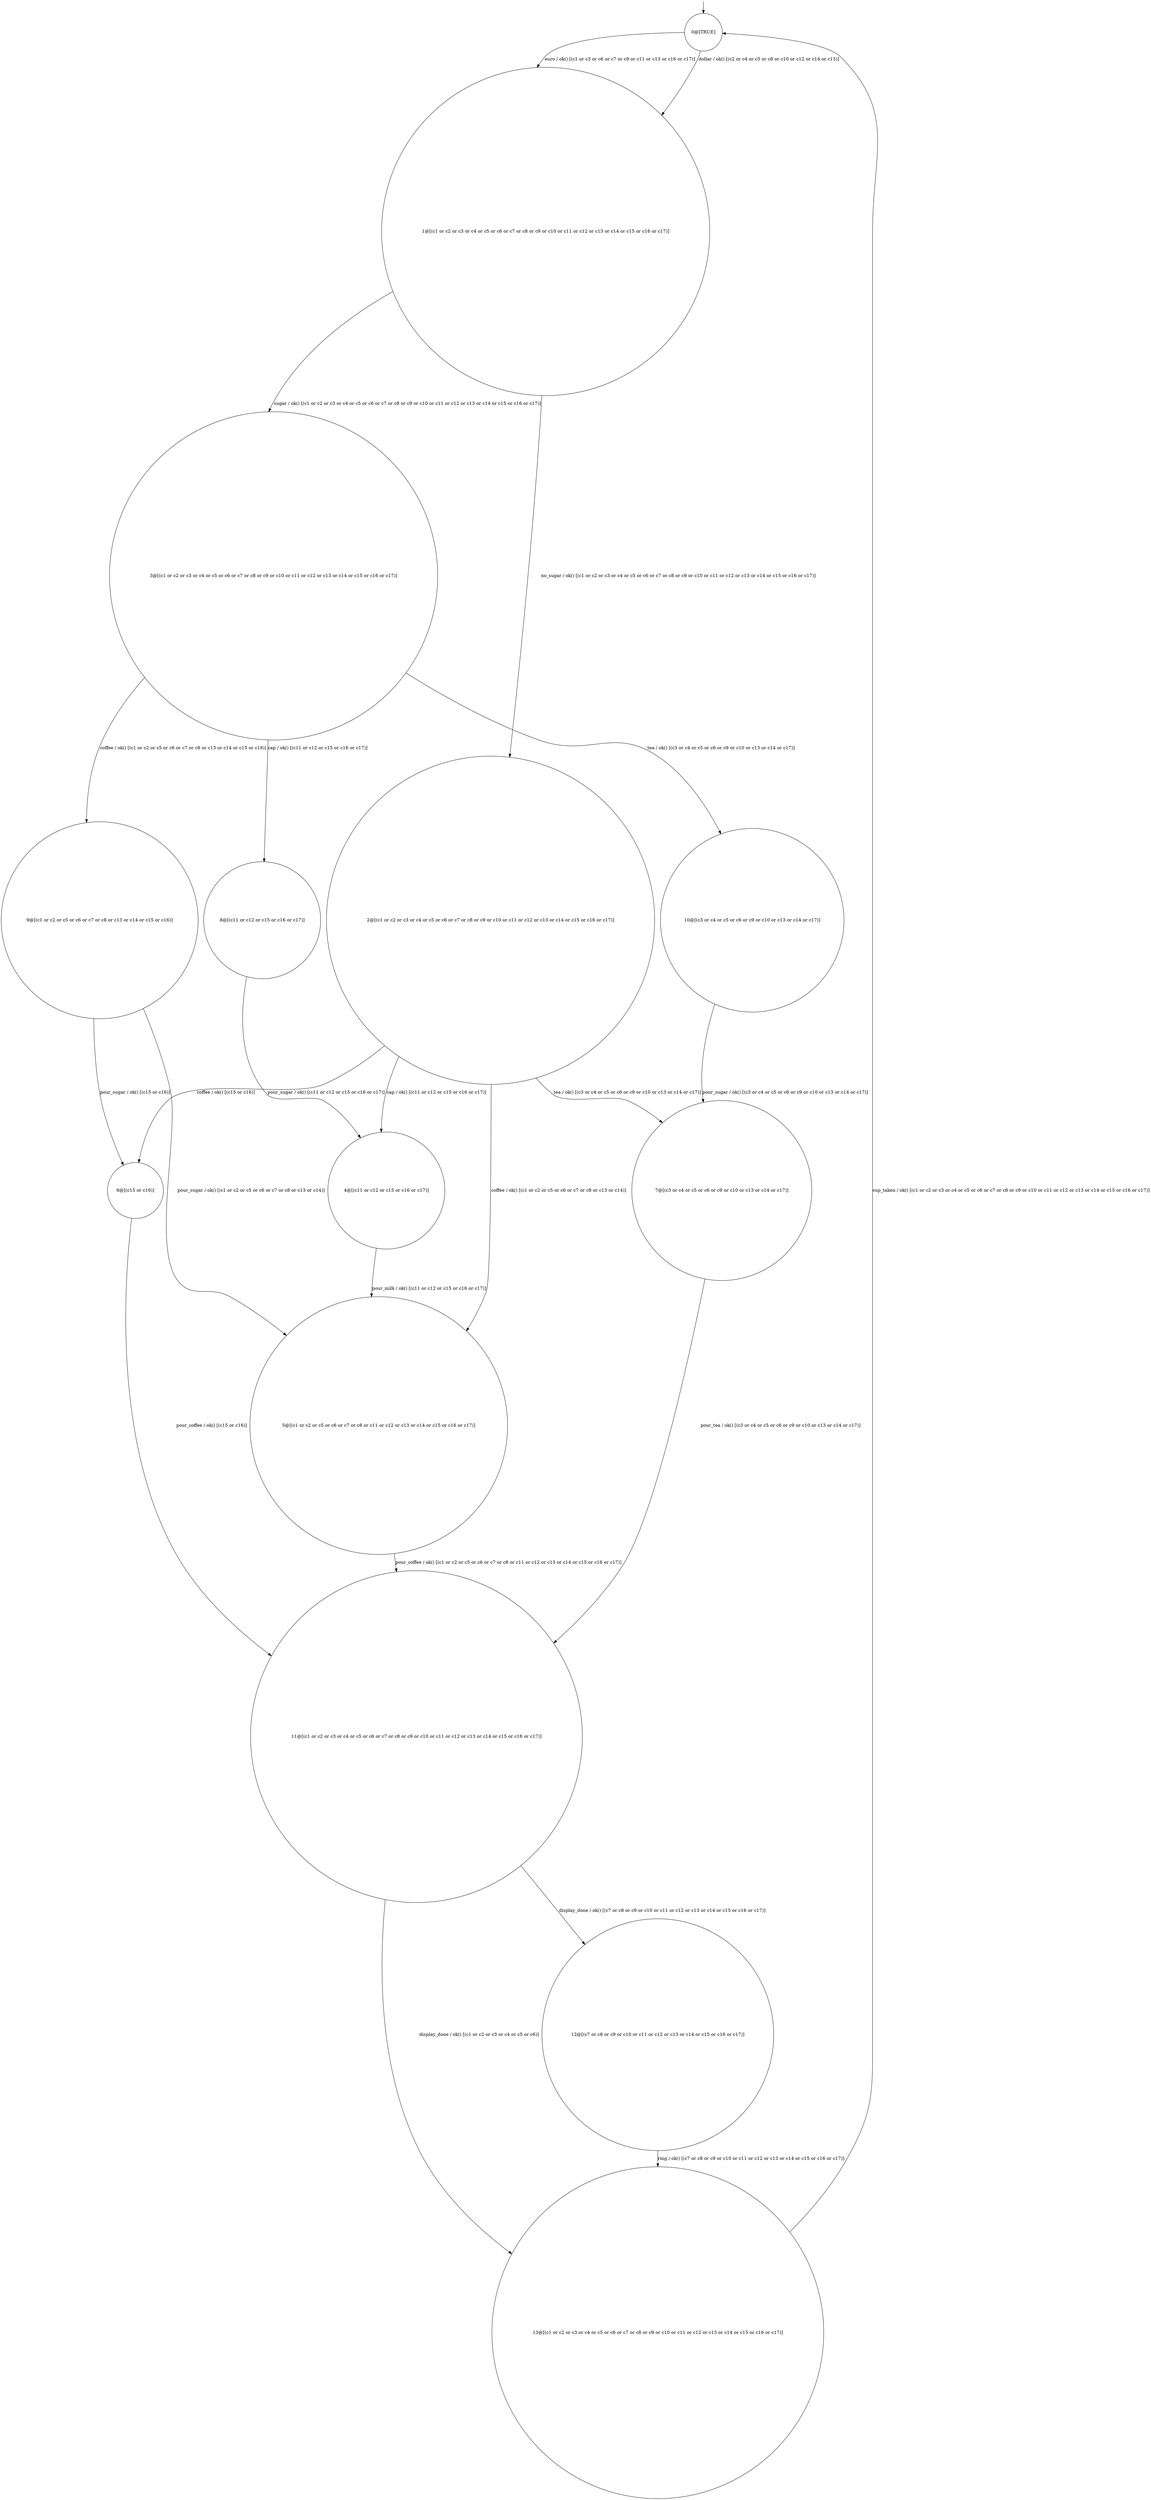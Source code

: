 digraph g {
	edge [lblstyle="above, sloped"];
	s0 [shape="circle" label="0@[TRUE]"];
	s1 [shape="circle" label="1@[(c1 or c2 or c3 or c4 or c5 or c6 or c7 or c8 or c9 or c10 or c11 or c12 or c13 or c14 or c15 or c16 or c17)]"];
	s2 [shape="circle" label="2@[(c1 or c2 or c3 or c4 or c5 or c6 or c7 or c8 or c9 or c10 or c11 or c12 or c13 or c14 or c15 or c16 or c17)]"];
	s3 [shape="circle" label="3@[(c1 or c2 or c3 or c4 or c5 or c6 or c7 or c8 or c9 or c10 or c11 or c12 or c13 or c14 or c15 or c16 or c17)]"];
	s4 [shape="circle" label="4@[(c11 or c12 or c15 or c16 or c17)]"];
	s5 [shape="circle" label="5@[(c1 or c2 or c5 or c6 or c7 or c8 or c11 or c12 or c13 or c14 or c15 or c16 or c17)]"];
	s6 [shape="circle" label="6@[(c15 or c16)]"];
	s7 [shape="circle" label="7@[(c3 or c4 or c5 or c6 or c9 or c10 or c13 or c14 or c17)]"];
	s8 [shape="circle" label="8@[(c11 or c12 or c15 or c16 or c17)]"];
	s9 [shape="circle" label="9@[(c1 or c2 or c5 or c6 or c7 or c8 or c13 or c14 or c15 or c16)]"];
	s10 [shape="circle" label="10@[(c3 or c4 or c5 or c6 or c9 or c10 or c13 or c14 or c17)]"];
	s11 [shape="circle" label="11@[(c1 or c2 or c3 or c4 or c5 or c6 or c7 or c8 or c9 or c10 or c11 or c12 or c13 or c14 or c15 or c16 or c17)]"];
	s12 [shape="circle" label="12@[(c7 or c8 or c9 or c10 or c11 or c12 or c13 or c14 or c15 or c16 or c17)]"];
	s13 [shape="circle" label="13@[(c1 or c2 or c3 or c4 or c5 or c6 or c7 or c8 or c9 or c10 or c11 or c12 or c13 or c14 or c15 or c16 or c17)]"];
	s0 -> s1 [label="dollar / ok() [(c2 or c4 or c5 or c8 or c10 or c12 or c14 or c15)]"];
	s0 -> s1 [label="euro / ok() [(c1 or c3 or c6 or c7 or c9 or c11 or c13 or c16 or c17)]"];
	s1 -> s2 [label="no_sugar / ok() [(c1 or c2 or c3 or c4 or c5 or c6 or c7 or c8 or c9 or c10 or c11 or c12 or c13 or c14 or c15 or c16 or c17)]"];
	s1 -> s3 [label="sugar / ok() [(c1 or c2 or c3 or c4 or c5 or c6 or c7 or c8 or c9 or c10 or c11 or c12 or c13 or c14 or c15 or c16 or c17)]"];
	s2 -> s4 [label="cap / ok() [(c11 or c12 or c15 or c16 or c17)]"];
	s2 -> s6 [label="coffee / ok() [(c15 or c16)]"];
	s2 -> s5 [label="coffee / ok() [(c1 or c2 or c5 or c6 or c7 or c8 or c13 or c14)]"];
	s2 -> s7 [label="tea / ok() [(c3 or c4 or c5 or c6 or c9 or c10 or c13 or c14 or c17)]"];
	s3 -> s8 [label="cap / ok() [(c11 or c12 or c15 or c16 or c17)]"];
	s3 -> s9 [label="coffee / ok() [(c1 or c2 or c5 or c6 or c7 or c8 or c13 or c14 or c15 or c16)]"];
	s3 -> s10 [label="tea / ok() [(c3 or c4 or c5 or c6 or c9 or c10 or c13 or c14 or c17)]"];
	s4 -> s5 [label="pour_milk / ok() [(c11 or c12 or c15 or c16 or c17)]"];
	s5 -> s11 [label="pour_coffee / ok() [(c1 or c2 or c5 or c6 or c7 or c8 or c11 or c12 or c13 or c14 or c15 or c16 or c17)]"];
	s6 -> s11 [label="pour_coffee / ok() [(c15 or c16)]"];
	s7 -> s11 [label="pour_tea / ok() [(c3 or c4 or c5 or c6 or c9 or c10 or c13 or c14 or c17)]"];
	s8 -> s4 [label="pour_sugar / ok() [(c11 or c12 or c15 or c16 or c17)]"];
	s9 -> s6 [label="pour_sugar / ok() [(c15 or c16)]"];
	s9 -> s5 [label="pour_sugar / ok() [(c1 or c2 or c5 or c6 or c7 or c8 or c13 or c14)]"];
	s10 -> s7 [label="pour_sugar / ok() [(c3 or c4 or c5 or c6 or c9 or c10 or c13 or c14 or c17)]"];
	s11 -> s12 [label="display_done / ok() [(c7 or c8 or c9 or c10 or c11 or c12 or c13 or c14 or c15 or c16 or c17)]"];
	s11 -> s13 [label="display_done / ok() [(c1 or c2 or c3 or c4 or c5 or c6)]"];
	s12 -> s13 [label="ring / ok() [(c7 or c8 or c9 or c10 or c11 or c12 or c13 or c14 or c15 or c16 or c17)]"];
	s13 -> s0 [label="cup_taken / ok() [(c1 or c2 or c3 or c4 or c5 or c6 or c7 or c8 or c9 or c10 or c11 or c12 or c13 or c14 or c15 or c16 or c17)]"];
	__start0 [label="" shape="none" width="0" height="0"];
	__start0 -> s0;
}